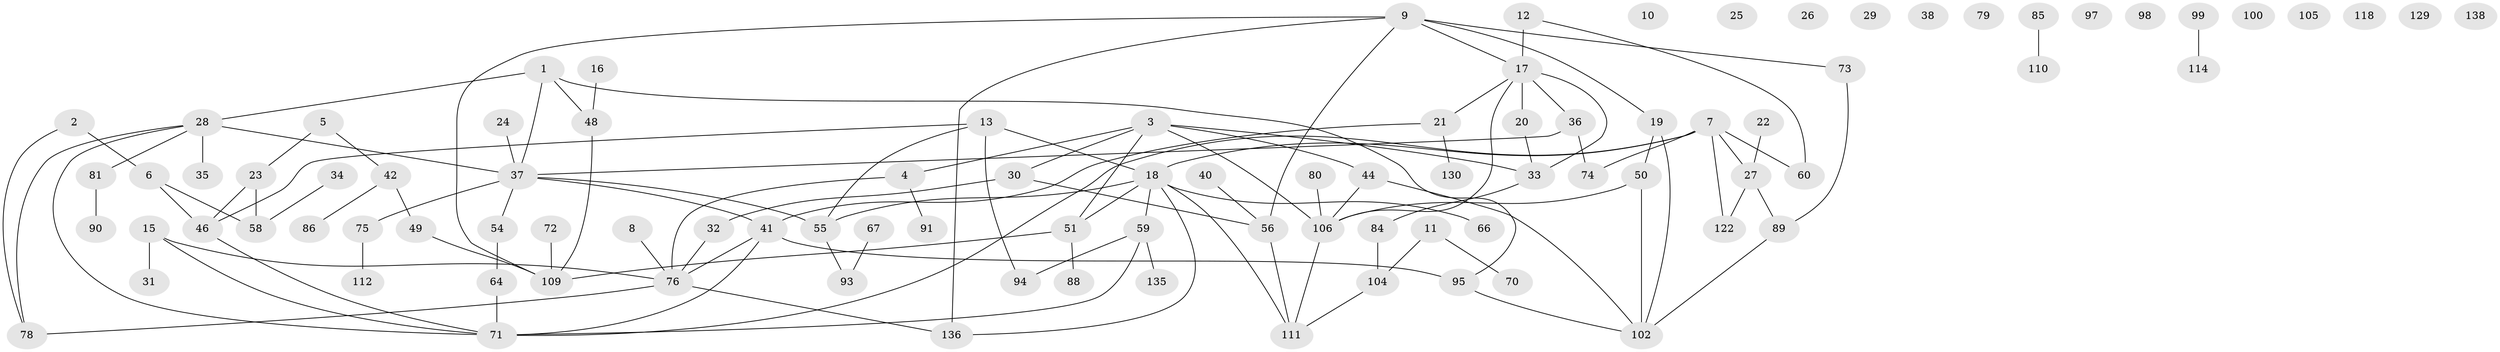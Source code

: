 // Generated by graph-tools (version 1.1) at 2025/23/03/03/25 07:23:28]
// undirected, 96 vertices, 118 edges
graph export_dot {
graph [start="1"]
  node [color=gray90,style=filled];
  1 [super="+39"];
  2 [super="+14"];
  3 [super="+57"];
  4 [super="+62"];
  5 [super="+113"];
  6 [super="+116"];
  7 [super="+134"];
  8 [super="+132"];
  9 [super="+65"];
  10;
  11 [super="+127"];
  12;
  13 [super="+68"];
  15;
  16;
  17 [super="+107"];
  18 [super="+82"];
  19;
  20;
  21;
  22;
  23 [super="+120"];
  24;
  25 [super="+45"];
  26;
  27 [super="+125"];
  28 [super="+103"];
  29 [super="+53"];
  30;
  31;
  32 [super="+123"];
  33 [super="+77"];
  34 [super="+119"];
  35;
  36;
  37 [super="+92"];
  38 [super="+43"];
  40;
  41 [super="+108"];
  42 [super="+47"];
  44 [super="+69"];
  46 [super="+63"];
  48 [super="+52"];
  49;
  50 [super="+96"];
  51 [super="+140"];
  54;
  55;
  56 [super="+87"];
  58 [super="+133"];
  59 [super="+128"];
  60 [super="+61"];
  64;
  66;
  67 [super="+126"];
  70;
  71 [super="+115"];
  72;
  73 [super="+101"];
  74 [super="+131"];
  75;
  76 [super="+83"];
  78;
  79;
  80;
  81;
  84;
  85;
  86;
  88;
  89;
  90;
  91;
  93;
  94;
  95;
  97;
  98;
  99;
  100;
  102 [super="+117"];
  104 [super="+121"];
  105;
  106 [super="+139"];
  109 [super="+124"];
  110;
  111;
  112;
  114;
  118;
  122 [super="+137"];
  129;
  130;
  135;
  136;
  138;
  1 -- 37;
  1 -- 95;
  1 -- 28;
  1 -- 48;
  2 -- 78;
  2 -- 6;
  3 -- 51;
  3 -- 106;
  3 -- 30;
  3 -- 4;
  3 -- 44;
  3 -- 33;
  4 -- 91;
  4 -- 76;
  5 -- 23;
  5 -- 42;
  6 -- 46;
  6 -- 58;
  7 -- 18;
  7 -- 122;
  7 -- 27;
  7 -- 74;
  7 -- 71;
  7 -- 60;
  8 -- 76;
  9 -- 73;
  9 -- 136;
  9 -- 19;
  9 -- 109;
  9 -- 56;
  9 -- 17;
  11 -- 104;
  11 -- 70;
  12 -- 17;
  12 -- 60;
  13 -- 55;
  13 -- 94;
  13 -- 18;
  13 -- 46;
  15 -- 31;
  15 -- 76;
  15 -- 71;
  16 -- 48;
  17 -- 106;
  17 -- 36;
  17 -- 20;
  17 -- 21;
  17 -- 33;
  18 -- 51;
  18 -- 59;
  18 -- 136;
  18 -- 66;
  18 -- 55;
  18 -- 111;
  19 -- 50;
  19 -- 102;
  20 -- 33;
  21 -- 130;
  21 -- 41;
  22 -- 27;
  23 -- 58;
  23 -- 46;
  24 -- 37;
  27 -- 89;
  27 -- 122;
  28 -- 35;
  28 -- 37;
  28 -- 78;
  28 -- 81;
  28 -- 71;
  30 -- 56;
  30 -- 32;
  32 -- 76;
  33 -- 84;
  34 -- 58;
  36 -- 37;
  36 -- 74;
  37 -- 54;
  37 -- 75;
  37 -- 55;
  37 -- 41;
  40 -- 56;
  41 -- 76;
  41 -- 71;
  41 -- 95;
  42 -- 49;
  42 -- 86;
  44 -- 106;
  44 -- 102;
  46 -- 71;
  48 -- 109;
  49 -- 109;
  50 -- 106;
  50 -- 102;
  51 -- 88;
  51 -- 109;
  54 -- 64;
  55 -- 93;
  56 -- 111;
  59 -- 94;
  59 -- 135;
  59 -- 71;
  64 -- 71;
  67 -- 93;
  72 -- 109;
  73 -- 89;
  75 -- 112;
  76 -- 78;
  76 -- 136;
  80 -- 106;
  81 -- 90;
  84 -- 104;
  85 -- 110;
  89 -- 102;
  95 -- 102;
  99 -- 114;
  104 -- 111;
  106 -- 111;
}
